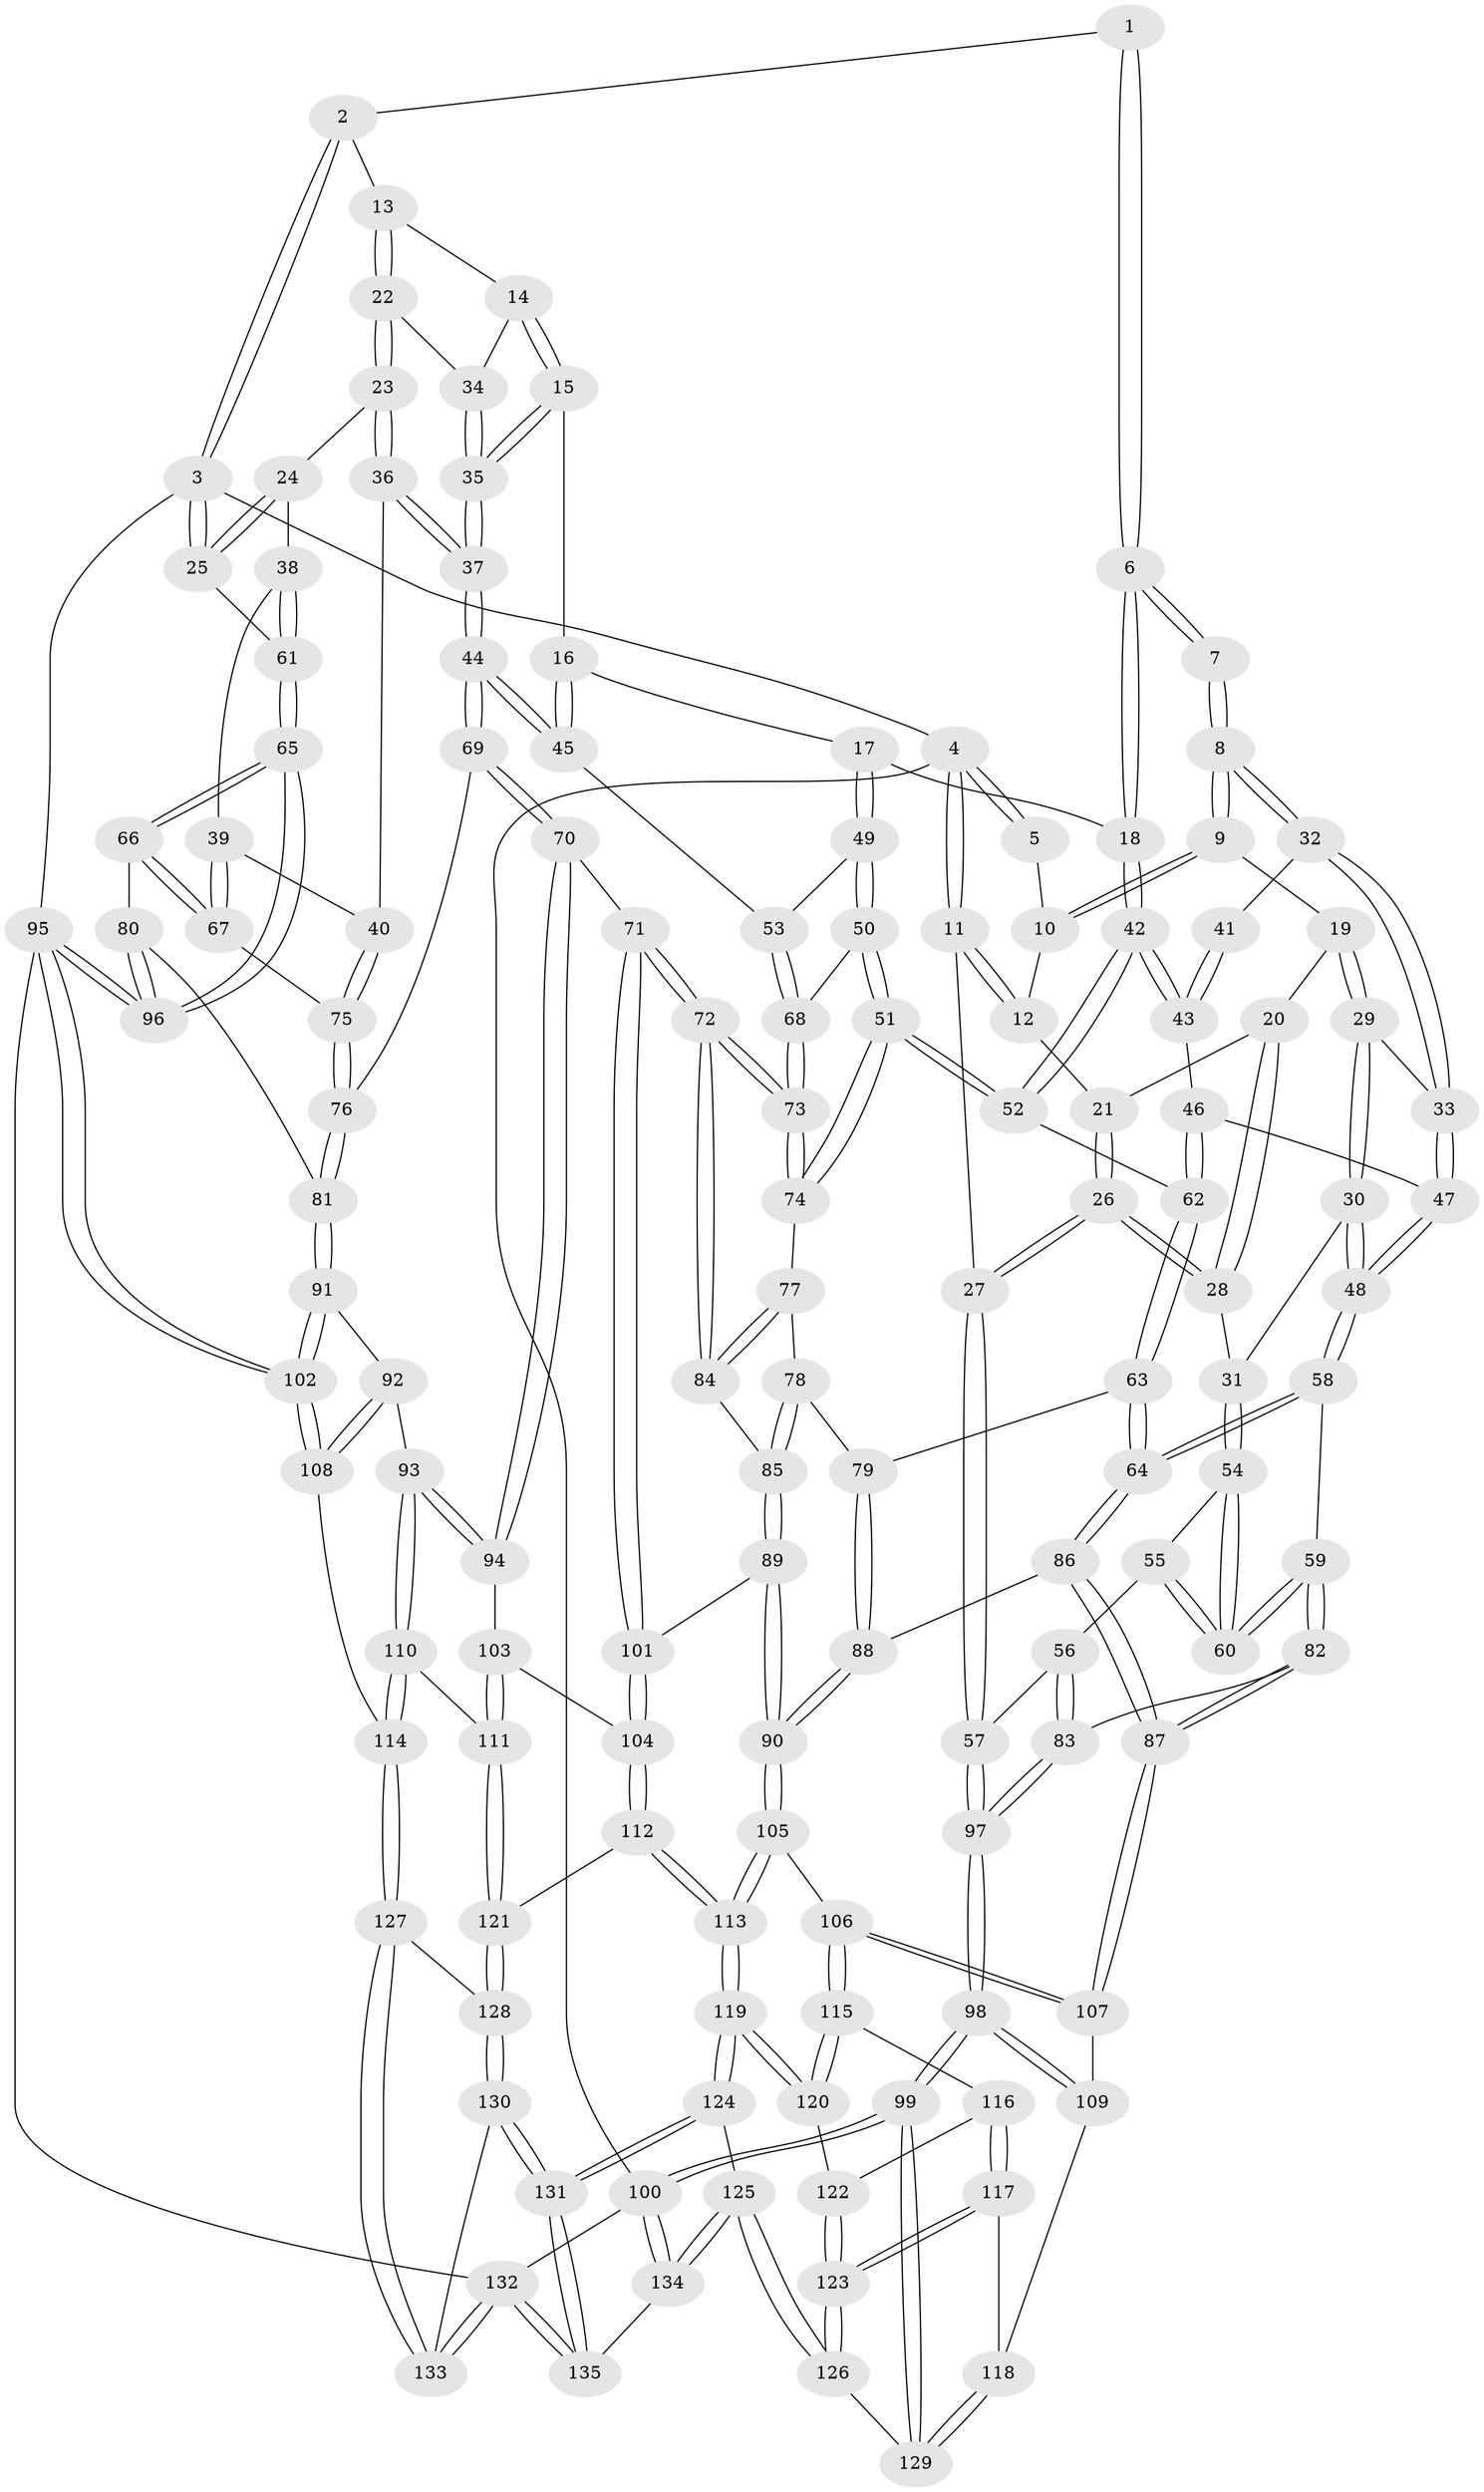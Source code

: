 // coarse degree distribution, {4: 0.3191489361702128, 10: 0.010638297872340425, 3: 0.11702127659574468, 5: 0.39361702127659576, 6: 0.14893617021276595, 2: 0.010638297872340425}
// Generated by graph-tools (version 1.1) at 2025/21/03/04/25 18:21:20]
// undirected, 135 vertices, 334 edges
graph export_dot {
graph [start="1"]
  node [color=gray90,style=filled];
  1 [pos="+0.4704008049930517+0"];
  2 [pos="+0.6668617088307454+0"];
  3 [pos="+1+0"];
  4 [pos="+0+0"];
  5 [pos="+0.23441507904444162+0"];
  6 [pos="+0.39551689146631563+0.13503273236301083"];
  7 [pos="+0.3940115859236455+0.13558228535480552"];
  8 [pos="+0.24021324643989295+0.11431841087011547"];
  9 [pos="+0.2245132127054664+0.10703991263307441"];
  10 [pos="+0.1880057330363831+0.019672434251587323"];
  11 [pos="+0+0"];
  12 [pos="+0.09156743486872686+0.06269933768159078"];
  13 [pos="+0.6775396296765993+0"];
  14 [pos="+0.6136503248093911+0.12777274526408672"];
  15 [pos="+0.5738798638824028+0.1844426581302482"];
  16 [pos="+0.5571713312449305+0.1895437235691059"];
  17 [pos="+0.45622994655508925+0.18344076832226305"];
  18 [pos="+0.42668423498955366+0.1622990219337507"];
  19 [pos="+0.20262205657587296+0.12321151869684137"];
  20 [pos="+0.10956352118857994+0.12326186277904218"];
  21 [pos="+0.09463529570747094+0.08682652758985608"];
  22 [pos="+0.7968510130001417+0.11211219372928052"];
  23 [pos="+0.8234291174919167+0.1346613090513895"];
  24 [pos="+0.871594565167381+0.138394955803458"];
  25 [pos="+1+0"];
  26 [pos="+0+0.202330399293601"];
  27 [pos="+0+0.179711250554308"];
  28 [pos="+0.06767402656954581+0.21744840744448318"];
  29 [pos="+0.15013358053447212+0.20412637159575786"];
  30 [pos="+0.08452772539727223+0.22434977520080493"];
  31 [pos="+0.07760305008346878+0.22312065060823624"];
  32 [pos="+0.22895863627953203+0.24139686936896826"];
  33 [pos="+0.22351726496662283+0.24993070385085037"];
  34 [pos="+0.7145971858191696+0.1673790959575494"];
  35 [pos="+0.6904131105751637+0.2754136147705391"];
  36 [pos="+0.7828980814511095+0.2995537480914662"];
  37 [pos="+0.7102924312885067+0.3124576794769371"];
  38 [pos="+0.9422861417495155+0.25160212216344185"];
  39 [pos="+0.9015616108464618+0.29010896437270295"];
  40 [pos="+0.7961924012120545+0.3056123627161071"];
  41 [pos="+0.3667066737461285+0.17263721365322487"];
  42 [pos="+0.36917001020160783+0.3333398265929513"];
  43 [pos="+0.3150710075577019+0.2863163055917939"];
  44 [pos="+0.6819929052396158+0.3540665816399309"];
  45 [pos="+0.5644605573079772+0.3006718793095371"];
  46 [pos="+0.2845830783314554+0.29898751858273964"];
  47 [pos="+0.22461955936017916+0.2573583648720655"];
  48 [pos="+0.1672432125485842+0.3214430992071235"];
  49 [pos="+0.46086623108694924+0.2593706309567988"];
  50 [pos="+0.4279597315287443+0.3408682799918786"];
  51 [pos="+0.4021303002088721+0.37346258598926746"];
  52 [pos="+0.37082195653366196+0.3358265071397471"];
  53 [pos="+0.5280935718429871+0.3286655805116239"];
  54 [pos="+0.0771857604250269+0.2327877490800113"];
  55 [pos="+0.05169151443897573+0.38437239803876766"];
  56 [pos="+0.05081432227761904+0.3845131099511058"];
  57 [pos="+0+0.3087741024022247"];
  58 [pos="+0.16629265166575363+0.39807074629873285"];
  59 [pos="+0.14406504250274427+0.4008089835251912"];
  60 [pos="+0.11208998469945075+0.39230253682268035"];
  61 [pos="+1+0.24747648989130555"];
  62 [pos="+0.2643057471482491+0.362777462407429"];
  63 [pos="+0.2428299043025396+0.41390101570418314"];
  64 [pos="+0.2075769457612115+0.42107946774869226"];
  65 [pos="+1+0.34019640863719053"];
  66 [pos="+0.9532107843728469+0.4022137316036311"];
  67 [pos="+0.9315962053355685+0.37953240884602696"];
  68 [pos="+0.5257194060716721+0.3466831221286785"];
  69 [pos="+0.6617217980354555+0.41906260116499466"];
  70 [pos="+0.6252608744959447+0.47714857975055525"];
  71 [pos="+0.6058969080767337+0.47743905809870035"];
  72 [pos="+0.5760249758642059+0.46280292339116275"];
  73 [pos="+0.5459705858149115+0.43234242616471535"];
  74 [pos="+0.4014880752545619+0.38791955829734054"];
  75 [pos="+0.832924326044108+0.3857496693094807"];
  76 [pos="+0.8326684470605322+0.4436448069046737"];
  77 [pos="+0.3960525846675069+0.3947500221890623"];
  78 [pos="+0.35905080011086843+0.42354702362988794"];
  79 [pos="+0.318274436081106+0.43966755945052766"];
  80 [pos="+0.904064249372397+0.49626393754148435"];
  81 [pos="+0.8710201466775342+0.5137962879009935"];
  82 [pos="+0.05049895155815465+0.5530751890557848"];
  83 [pos="+0.018235699368256367+0.5557566601520546"];
  84 [pos="+0.45374221965185796+0.4981451392468219"];
  85 [pos="+0.42481136973069183+0.5259160176655352"];
  86 [pos="+0.19519551138545466+0.5374622458438851"];
  87 [pos="+0.15603081626321177+0.586023814016155"];
  88 [pos="+0.332663859106261+0.5703292762438685"];
  89 [pos="+0.3944263647761895+0.6067013187065856"];
  90 [pos="+0.3722094349836553+0.6247258541259286"];
  91 [pos="+0.8556556162265715+0.5444872708838886"];
  92 [pos="+0.8526827676492842+0.5474451535841061"];
  93 [pos="+0.8009833907128447+0.5959510817956344"];
  94 [pos="+0.6619647071390122+0.5255050281375303"];
  95 [pos="+1+0.7257516169577755"];
  96 [pos="+1+0.5641913036042465"];
  97 [pos="+0+0.6577721374747408"];
  98 [pos="+0+0.7931677764715763"];
  99 [pos="+0+0.8376640233987518"];
  100 [pos="+0+1"];
  101 [pos="+0.520475815868724+0.5811391284787827"];
  102 [pos="+1+0.7303031854752716"];
  103 [pos="+0.62346067940281+0.64566077389637"];
  104 [pos="+0.5637093767615143+0.714242330172027"];
  105 [pos="+0.37139230534184+0.6290010537015841"];
  106 [pos="+0.2526338086382083+0.6846680657848143"];
  107 [pos="+0.17562768963790776+0.6527744046349656"];
  108 [pos="+1+0.761171116787399"];
  109 [pos="+0.13546784171174947+0.6939695440937251"];
  110 [pos="+0.8095538286519246+0.7149186238768567"];
  111 [pos="+0.7676502734755091+0.721609650588564"];
  112 [pos="+0.5497084338775474+0.761613854768333"];
  113 [pos="+0.4696259961503941+0.7983189344097738"];
  114 [pos="+0.8817534653564574+0.8017312274026401"];
  115 [pos="+0.2535885937087262+0.7511124669263457"];
  116 [pos="+0.23752011305961981+0.7783169359784675"];
  117 [pos="+0.19431058029074788+0.8323521177950318"];
  118 [pos="+0.16028387555427945+0.8152032452294812"];
  119 [pos="+0.4650218103281679+0.8080617546190543"];
  120 [pos="+0.34202638643305117+0.793698314638163"];
  121 [pos="+0.6131284641276945+0.7792516693620275"];
  122 [pos="+0.29735792271778205+0.8233894824203776"];
  123 [pos="+0.23364024826595214+0.9423015223067576"];
  124 [pos="+0.45969097398054737+0.8447316416062493"];
  125 [pos="+0.2588677921988847+0.9924562737025245"];
  126 [pos="+0.23532267519698316+0.9500370209928717"];
  127 [pos="+0.8730410492227019+0.8236392789575125"];
  128 [pos="+0.6759507101337536+0.87972331343764"];
  129 [pos="+0+0.8463025086694811"];
  130 [pos="+0.6298013286244447+1"];
  131 [pos="+0.6041259227894528+1"];
  132 [pos="+0.9995318869127218+1"];
  133 [pos="+0.8703302652053111+0.8679946811065331"];
  134 [pos="+0.23090193125965658+1"];
  135 [pos="+0.6078218780256809+1"];
  1 -- 2;
  1 -- 6;
  1 -- 6;
  2 -- 3;
  2 -- 3;
  2 -- 13;
  3 -- 4;
  3 -- 25;
  3 -- 25;
  3 -- 95;
  4 -- 5;
  4 -- 5;
  4 -- 11;
  4 -- 11;
  4 -- 100;
  5 -- 10;
  6 -- 7;
  6 -- 7;
  6 -- 18;
  6 -- 18;
  7 -- 8;
  7 -- 8;
  8 -- 9;
  8 -- 9;
  8 -- 32;
  8 -- 32;
  9 -- 10;
  9 -- 10;
  9 -- 19;
  10 -- 12;
  11 -- 12;
  11 -- 12;
  11 -- 27;
  12 -- 21;
  13 -- 14;
  13 -- 22;
  13 -- 22;
  14 -- 15;
  14 -- 15;
  14 -- 34;
  15 -- 16;
  15 -- 35;
  15 -- 35;
  16 -- 17;
  16 -- 45;
  16 -- 45;
  17 -- 18;
  17 -- 49;
  17 -- 49;
  18 -- 42;
  18 -- 42;
  19 -- 20;
  19 -- 29;
  19 -- 29;
  20 -- 21;
  20 -- 28;
  20 -- 28;
  21 -- 26;
  21 -- 26;
  22 -- 23;
  22 -- 23;
  22 -- 34;
  23 -- 24;
  23 -- 36;
  23 -- 36;
  24 -- 25;
  24 -- 25;
  24 -- 38;
  25 -- 61;
  26 -- 27;
  26 -- 27;
  26 -- 28;
  26 -- 28;
  27 -- 57;
  27 -- 57;
  28 -- 31;
  29 -- 30;
  29 -- 30;
  29 -- 33;
  30 -- 31;
  30 -- 48;
  30 -- 48;
  31 -- 54;
  31 -- 54;
  32 -- 33;
  32 -- 33;
  32 -- 41;
  33 -- 47;
  33 -- 47;
  34 -- 35;
  34 -- 35;
  35 -- 37;
  35 -- 37;
  36 -- 37;
  36 -- 37;
  36 -- 40;
  37 -- 44;
  37 -- 44;
  38 -- 39;
  38 -- 61;
  38 -- 61;
  39 -- 40;
  39 -- 67;
  39 -- 67;
  40 -- 75;
  40 -- 75;
  41 -- 43;
  41 -- 43;
  42 -- 43;
  42 -- 43;
  42 -- 52;
  42 -- 52;
  43 -- 46;
  44 -- 45;
  44 -- 45;
  44 -- 69;
  44 -- 69;
  45 -- 53;
  46 -- 47;
  46 -- 62;
  46 -- 62;
  47 -- 48;
  47 -- 48;
  48 -- 58;
  48 -- 58;
  49 -- 50;
  49 -- 50;
  49 -- 53;
  50 -- 51;
  50 -- 51;
  50 -- 68;
  51 -- 52;
  51 -- 52;
  51 -- 74;
  51 -- 74;
  52 -- 62;
  53 -- 68;
  53 -- 68;
  54 -- 55;
  54 -- 60;
  54 -- 60;
  55 -- 56;
  55 -- 60;
  55 -- 60;
  56 -- 57;
  56 -- 83;
  56 -- 83;
  57 -- 97;
  57 -- 97;
  58 -- 59;
  58 -- 64;
  58 -- 64;
  59 -- 60;
  59 -- 60;
  59 -- 82;
  59 -- 82;
  61 -- 65;
  61 -- 65;
  62 -- 63;
  62 -- 63;
  63 -- 64;
  63 -- 64;
  63 -- 79;
  64 -- 86;
  64 -- 86;
  65 -- 66;
  65 -- 66;
  65 -- 96;
  65 -- 96;
  66 -- 67;
  66 -- 67;
  66 -- 80;
  67 -- 75;
  68 -- 73;
  68 -- 73;
  69 -- 70;
  69 -- 70;
  69 -- 76;
  70 -- 71;
  70 -- 94;
  70 -- 94;
  71 -- 72;
  71 -- 72;
  71 -- 101;
  71 -- 101;
  72 -- 73;
  72 -- 73;
  72 -- 84;
  72 -- 84;
  73 -- 74;
  73 -- 74;
  74 -- 77;
  75 -- 76;
  75 -- 76;
  76 -- 81;
  76 -- 81;
  77 -- 78;
  77 -- 84;
  77 -- 84;
  78 -- 79;
  78 -- 85;
  78 -- 85;
  79 -- 88;
  79 -- 88;
  80 -- 81;
  80 -- 96;
  80 -- 96;
  81 -- 91;
  81 -- 91;
  82 -- 83;
  82 -- 87;
  82 -- 87;
  83 -- 97;
  83 -- 97;
  84 -- 85;
  85 -- 89;
  85 -- 89;
  86 -- 87;
  86 -- 87;
  86 -- 88;
  87 -- 107;
  87 -- 107;
  88 -- 90;
  88 -- 90;
  89 -- 90;
  89 -- 90;
  89 -- 101;
  90 -- 105;
  90 -- 105;
  91 -- 92;
  91 -- 102;
  91 -- 102;
  92 -- 93;
  92 -- 108;
  92 -- 108;
  93 -- 94;
  93 -- 94;
  93 -- 110;
  93 -- 110;
  94 -- 103;
  95 -- 96;
  95 -- 96;
  95 -- 102;
  95 -- 102;
  95 -- 132;
  97 -- 98;
  97 -- 98;
  98 -- 99;
  98 -- 99;
  98 -- 109;
  98 -- 109;
  99 -- 100;
  99 -- 100;
  99 -- 129;
  99 -- 129;
  100 -- 134;
  100 -- 134;
  100 -- 132;
  101 -- 104;
  101 -- 104;
  102 -- 108;
  102 -- 108;
  103 -- 104;
  103 -- 111;
  103 -- 111;
  104 -- 112;
  104 -- 112;
  105 -- 106;
  105 -- 113;
  105 -- 113;
  106 -- 107;
  106 -- 107;
  106 -- 115;
  106 -- 115;
  107 -- 109;
  108 -- 114;
  109 -- 118;
  110 -- 111;
  110 -- 114;
  110 -- 114;
  111 -- 121;
  111 -- 121;
  112 -- 113;
  112 -- 113;
  112 -- 121;
  113 -- 119;
  113 -- 119;
  114 -- 127;
  114 -- 127;
  115 -- 116;
  115 -- 120;
  115 -- 120;
  116 -- 117;
  116 -- 117;
  116 -- 122;
  117 -- 118;
  117 -- 123;
  117 -- 123;
  118 -- 129;
  118 -- 129;
  119 -- 120;
  119 -- 120;
  119 -- 124;
  119 -- 124;
  120 -- 122;
  121 -- 128;
  121 -- 128;
  122 -- 123;
  122 -- 123;
  123 -- 126;
  123 -- 126;
  124 -- 125;
  124 -- 131;
  124 -- 131;
  125 -- 126;
  125 -- 126;
  125 -- 134;
  125 -- 134;
  126 -- 129;
  127 -- 128;
  127 -- 133;
  127 -- 133;
  128 -- 130;
  128 -- 130;
  130 -- 131;
  130 -- 131;
  130 -- 133;
  131 -- 135;
  131 -- 135;
  132 -- 133;
  132 -- 133;
  132 -- 135;
  132 -- 135;
  134 -- 135;
}
